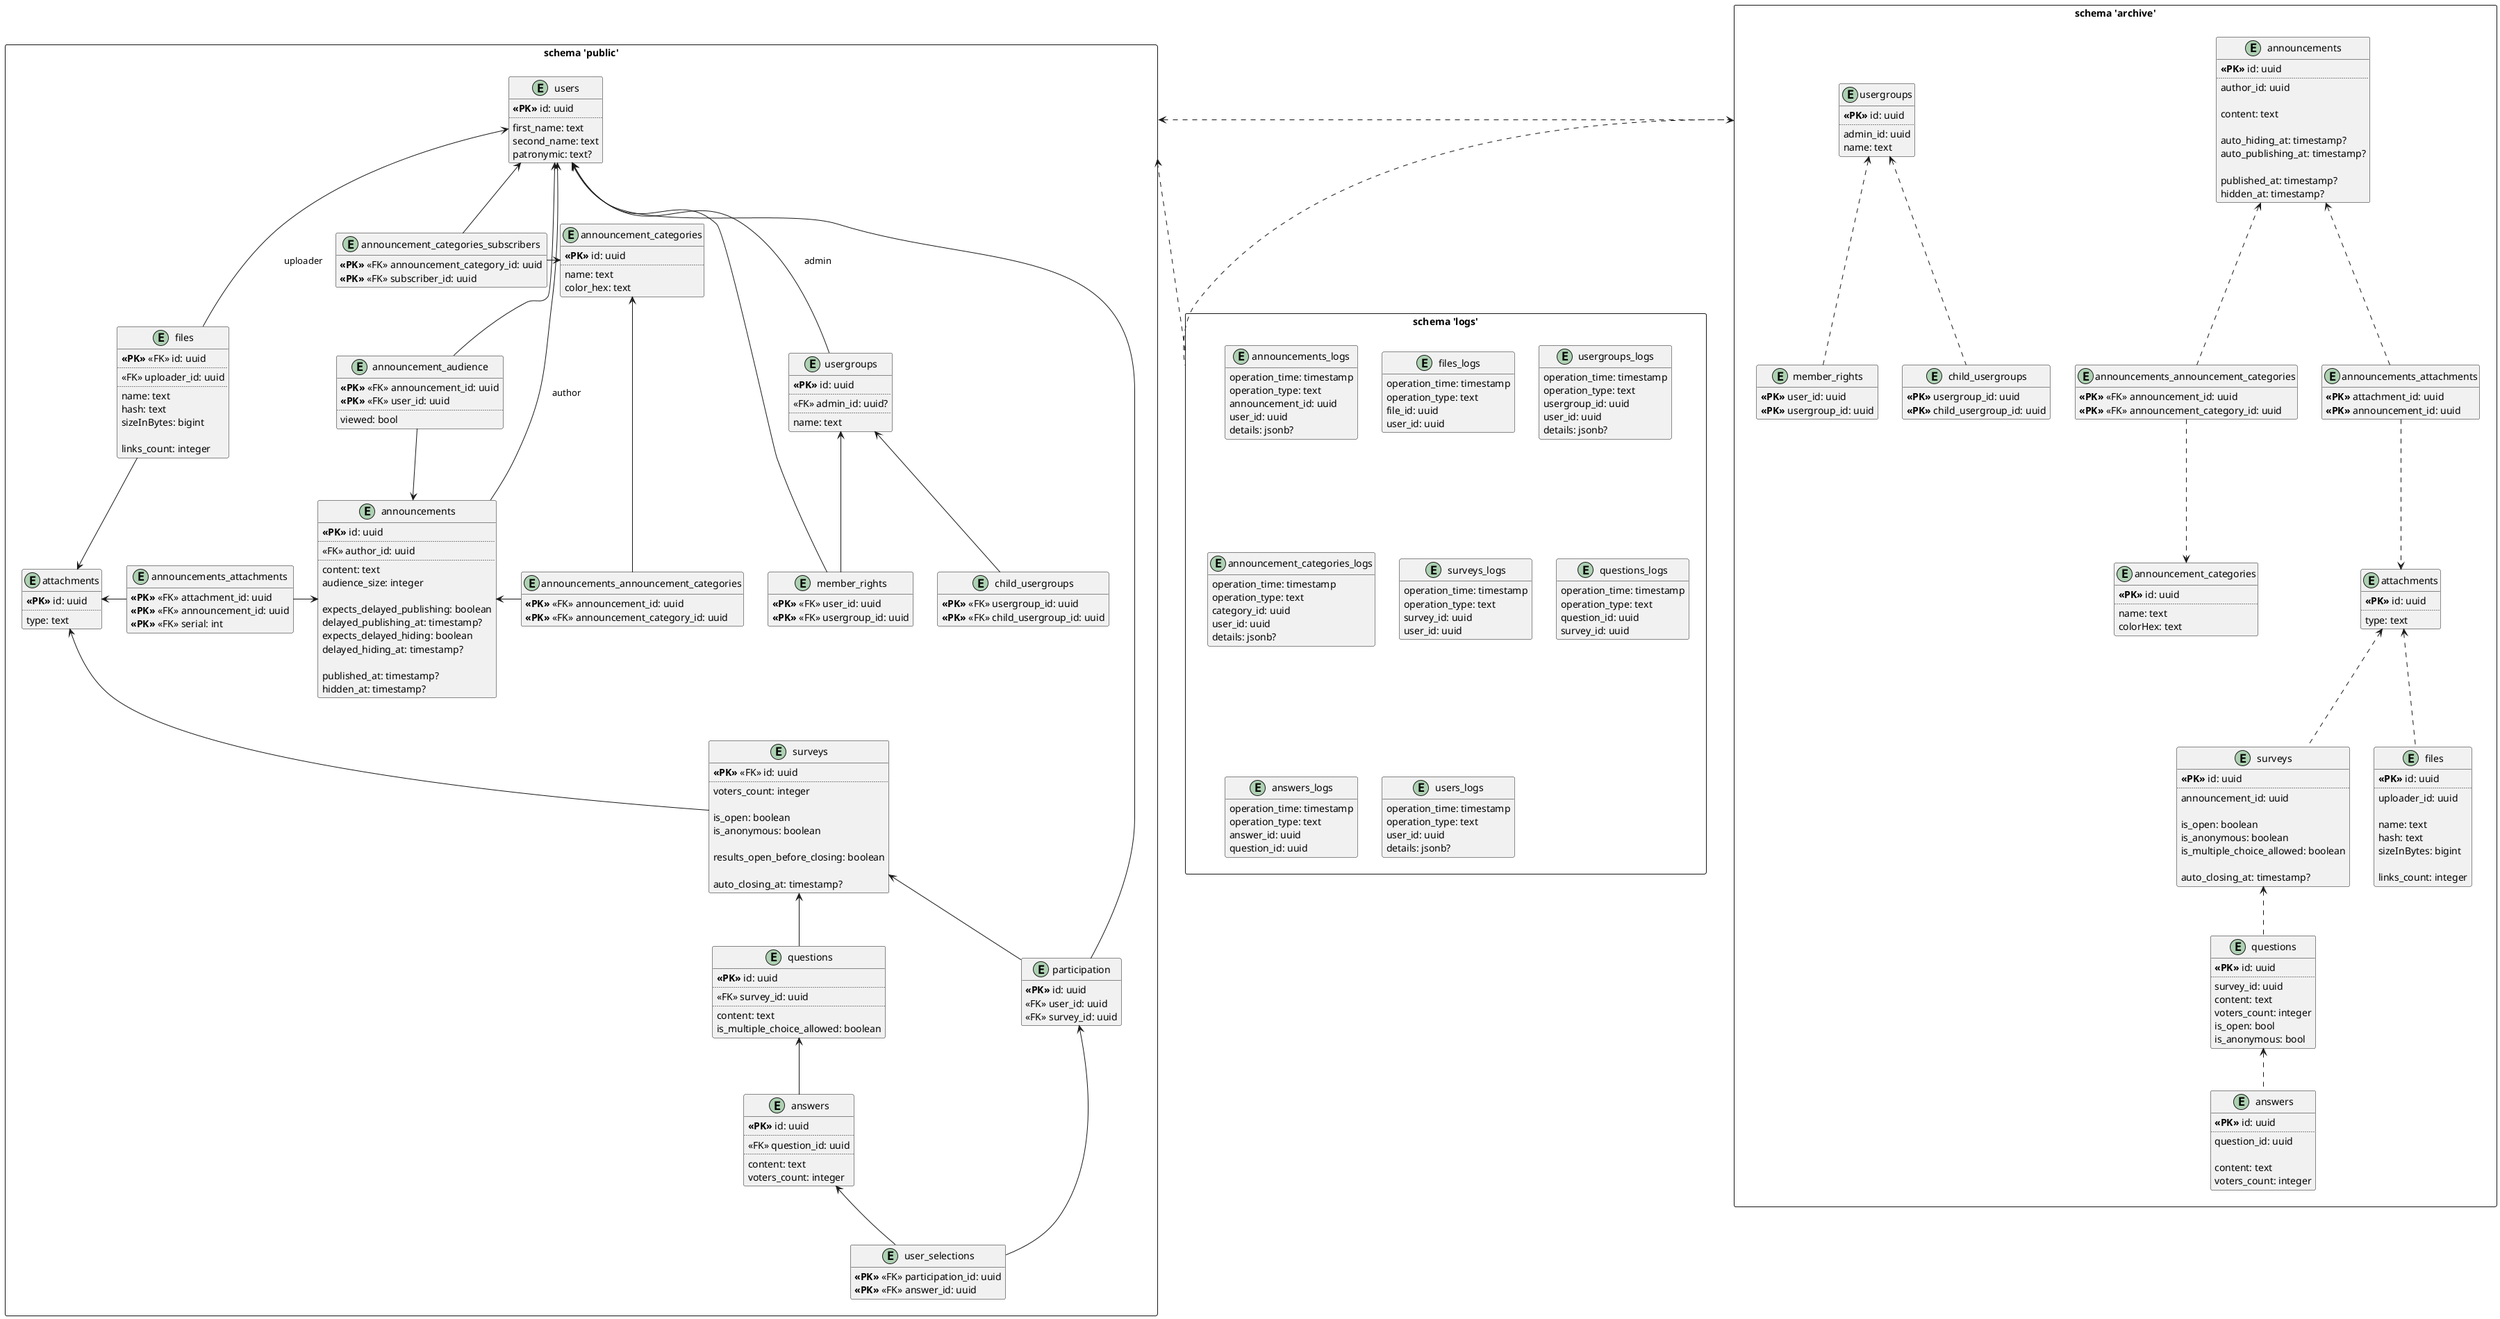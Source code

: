 ﻿@startuml
'https://plantuml.com/class-diagram

hide methods

' public schema
rectangle "schema 'public'" as public_schema { 
    entity users {
        <b><<PK>></b> id: uuid
        ..
        first_name: text
        second_name: text
        patronymic: text?
    }
    
    entity announcements {
        <b><<PK>></b> id: uuid
        ..
        <<FK>> author_id: uuid
        ..
        content: text
        audience_size: integer
        
        expects_delayed_publishing: boolean
        delayed_publishing_at: timestamp?
        expects_delayed_hiding: boolean
        delayed_hiding_at: timestamp?
        
        published_at: timestamp?
        hidden_at: timestamp?
    }
    users <-- announcements : author
    
    entity announcement_audience {
        <b><<PK>></b> <<FK>> announcement_id: uuid
        <b><<PK>></b> <<FK>> user_id: uuid
        ..
        viewed: bool
    }
    announcements <-up- announcement_audience
    users <-- announcement_audience
    
    entity usergroups {
        <b><<PK>></b> id: uuid
        ..
        <<FK>> admin_id: uuid?
        ..
        name: text
    }
    users <-- usergroups : admin
    
    entity child_usergroups {
        <b><<PK>></b> <<FK>> usergroup_id: uuid
        <b><<PK>></b> <<FK>> child_usergroup_id: uuid
    }
    usergroups <-- child_usergroups
    
    entity member_rights {
        <b><<PK>></b> <<FK>> user_id: uuid
        <b><<PK>></b> <<FK>> usergroup_id: uuid
    }
    usergroups <-- member_rights
    users <-- member_rights
    
    entity announcement_categories {
        <b><<PK>></b> id: uuid
        ..
        name: text
        color_hex: text
    }
    
    entity announcements_announcement_categories {
        <b><<PK>></b> <<FK>> announcement_id: uuid
        <b><<PK>></b> <<FK>> announcement_category_id: uuid
    }
    announcements <-right- announcements_announcement_categories
    announcement_categories <-- announcements_announcement_categories
    
    entity announcement_categories_subscribers {
        <b><<PK>></b> <<FK>> announcement_category_id: uuid
        <b><<PK>></b> <<FK>> subscriber_id: uuid
    }
    announcement_categories <-left- announcement_categories_subscribers
    users <-right- announcement_categories_subscribers
    
    entity attachments {
        <b><<PK>></b> id: uuid
        ..
        type: text
    }

    entity announcements_attachments {
        <b><<PK>></b> <<FK>> attachment_id: uuid
        <b><<PK>></b> <<FK>> announcement_id: uuid
        <b><<PK>></b> <<FK>> serial: int
    }
    announcements <-left- announcements_attachments
    attachments <-right- announcements_attachments
    
    entity files {
        <b><<PK>></b> <<FK>> id: uuid
        ..
        <<FK>> uploader_id: uuid
        ..
        name: text
        hash: text
        sizeInBytes: bigint
        
        links_count: integer
    }
    users <-- files : uploader
    attachments <-up- files
    
    entity surveys {
        <b><<PK>></b> <<FK>> id: uuid
        ..
        voters_count: integer
        
        is_open: boolean
        is_anonymous: boolean
        
        results_open_before_closing: boolean
        
        auto_closing_at: timestamp?
    }
    attachments <-- surveys 
    
    entity questions {
        <b><<PK>></b> id: uuid
        ..
        <<FK>> survey_id: uuid
        ..
        content: text    
        is_multiple_choice_allowed: boolean
    }
    surveys <-- questions
    
    entity answers {
        <b><<PK>></b> id: uuid
        ..
        <<FK>> question_id: uuid
        ..
        content: text
        voters_count: integer
    }
    questions <-- answers
    note right of answers::answer_type
        Атрибут определяет 
        хранящийся в записи тип вопроса
    end note
    
    entity participation {
        <b><<PK>></b> id: uuid
        <<FK>> user_id: uuid
        <<FK>> survey_id: uuid
    }
    users <-- participation
    surveys <-- participation
    
    entity user_selections {
        <b><<PK>></b> <<FK>> participation_id: uuid
        <b><<PK>></b> <<FK>> answer_id: uuid
    }
    participation <-- user_selections
    answers <-- user_selections
}



rectangle "schema 'archive'" as archive_schema {
    ' announcement's related entity group
    entity "announcements" as archived_announcements  {
        <b><<PK>></b> id: uuid
        ..
        author_id: uuid
        
        content: text
        
        auto_hiding_at: timestamp?
        auto_publishing_at: timestamp?
        
        published_at: timestamp?
        hidden_at: timestamp?
    }
    
    entity "attachments" as archived_attachments {
        <b><<PK>></b> id: uuid
        ..
        type: text
    }
    
    entity "announcements_attachments" as archived_announcements_attachments {
        <b><<PK>></b> attachment_id: uuid
        <b><<PK>></b> announcement_id: uuid
    }
    archived_announcements <.. archived_announcements_attachments
    archived_attachments <.up. archived_announcements_attachments
    
    entity "surveys" as archived_surveys {
            <b><<PK>></b> id: uuid
            ..
            announcement_id: uuid
            
            is_open: boolean
            is_anonymous: boolean
            is_multiple_choice_allowed: boolean
            
            auto_closing_at: timestamp?
    }
    archived_attachments <.. archived_surveys
    
    entity "questions" as archived_questions {
        <b><<PK>></b> id: uuid
        ..
        survey_id: uuid
        content: text    
        voters_count: integer
        is_open: bool
        is_anonymous: bool
    }
    archived_surveys <.. archived_questions
    
    entity "answers" as archived_answers {
        <b><<PK>></b> id: uuid
        ..
        question_id: uuid
        
        content: text
        voters_count: integer
    }
    archived_questions <.. archived_answers

    entity "files" as archived_files {
        <b><<PK>></b> id: uuid
        ..
        uploader_id: uuid

        name: text
        hash: text
        sizeInBytes: bigint

        links_count: integer
    }
    archived_attachments <.. archived_files
    
    ' usergroup's related entity group
    entity "usergroups" as archived_usergroups {
        <b><<PK>></b> id: uuid
        ..
        admin_id: uuid
        name: text
    } 
    
    entity "member_rights" as archived_member_rights {
        <b><<PK>></b> user_id: uuid
        <b><<PK>></b> usergroup_id: uuid
    } 
    archived_usergroups <.. archived_member_rights
    
    entity child_usergroups {
        <b><<PK>></b> usergroup_id: uuid
        <b><<PK>></b> child_usergroup_id: uuid
    }
    archived_usergroups <.. child_usergroups
    
    ' announcement category's related entity group
    entity "announcement_categories" as archived_announcement_categories {
        <b><<PK>></b> id: uuid
        ..
        name: text
        colorHex: text
    }
    
    entity "announcements_announcement_categories" as archived_announcements_announcement_categories {
        <b><<PK>></b> <<FK>> announcement_id: uuid
        <b><<PK>></b> <<FK>> announcement_category_id: uuid
    }
    archived_announcements <.. archived_announcements_announcement_categories
    archived_announcement_categories <.up. archived_announcements_announcement_categories
}
public_schema <.right. archive_schema



' logs schema
rectangle "schema 'logs'" as logs_schema {
    entity announcements_logs {
        operation_time: timestamp
        operation_type: text
        announcement_id: uuid
        user_id: uuid
        details: jsonb?
    }
    
    entity files_logs {
        operation_time: timestamp
        operation_type: text
        file_id: uuid
        user_id: uuid
    }
    
    entity usergroups_logs {
        operation_time: timestamp
        operation_type: text
        usergroup_id: uuid
        user_id: uuid
        details: jsonb?
    }
    
    entity announcement_categories_logs {
        operation_time: timestamp
        operation_type: text
        category_id: uuid
        user_id: uuid
        details: jsonb?
    }
    
    entity surveys_logs {
        operation_time: timestamp
        operation_type: text
        survey_id: uuid
        user_id: uuid
    }
    
    entity questions_logs {
        operation_time: timestamp
        operation_type: text
        question_id: uuid
        survey_id: uuid
    }
    
    entity answers_logs {
        operation_time: timestamp
        operation_type: text
        answer_id: uuid
        question_id: uuid
    }
    
    entity users_logs {
        operation_time: timestamp
        operation_type: text
        user_id: uuid
        details: jsonb?
    }
}
public_schema <.. logs_schema
archive_schema <.. logs_schema

@enduml 